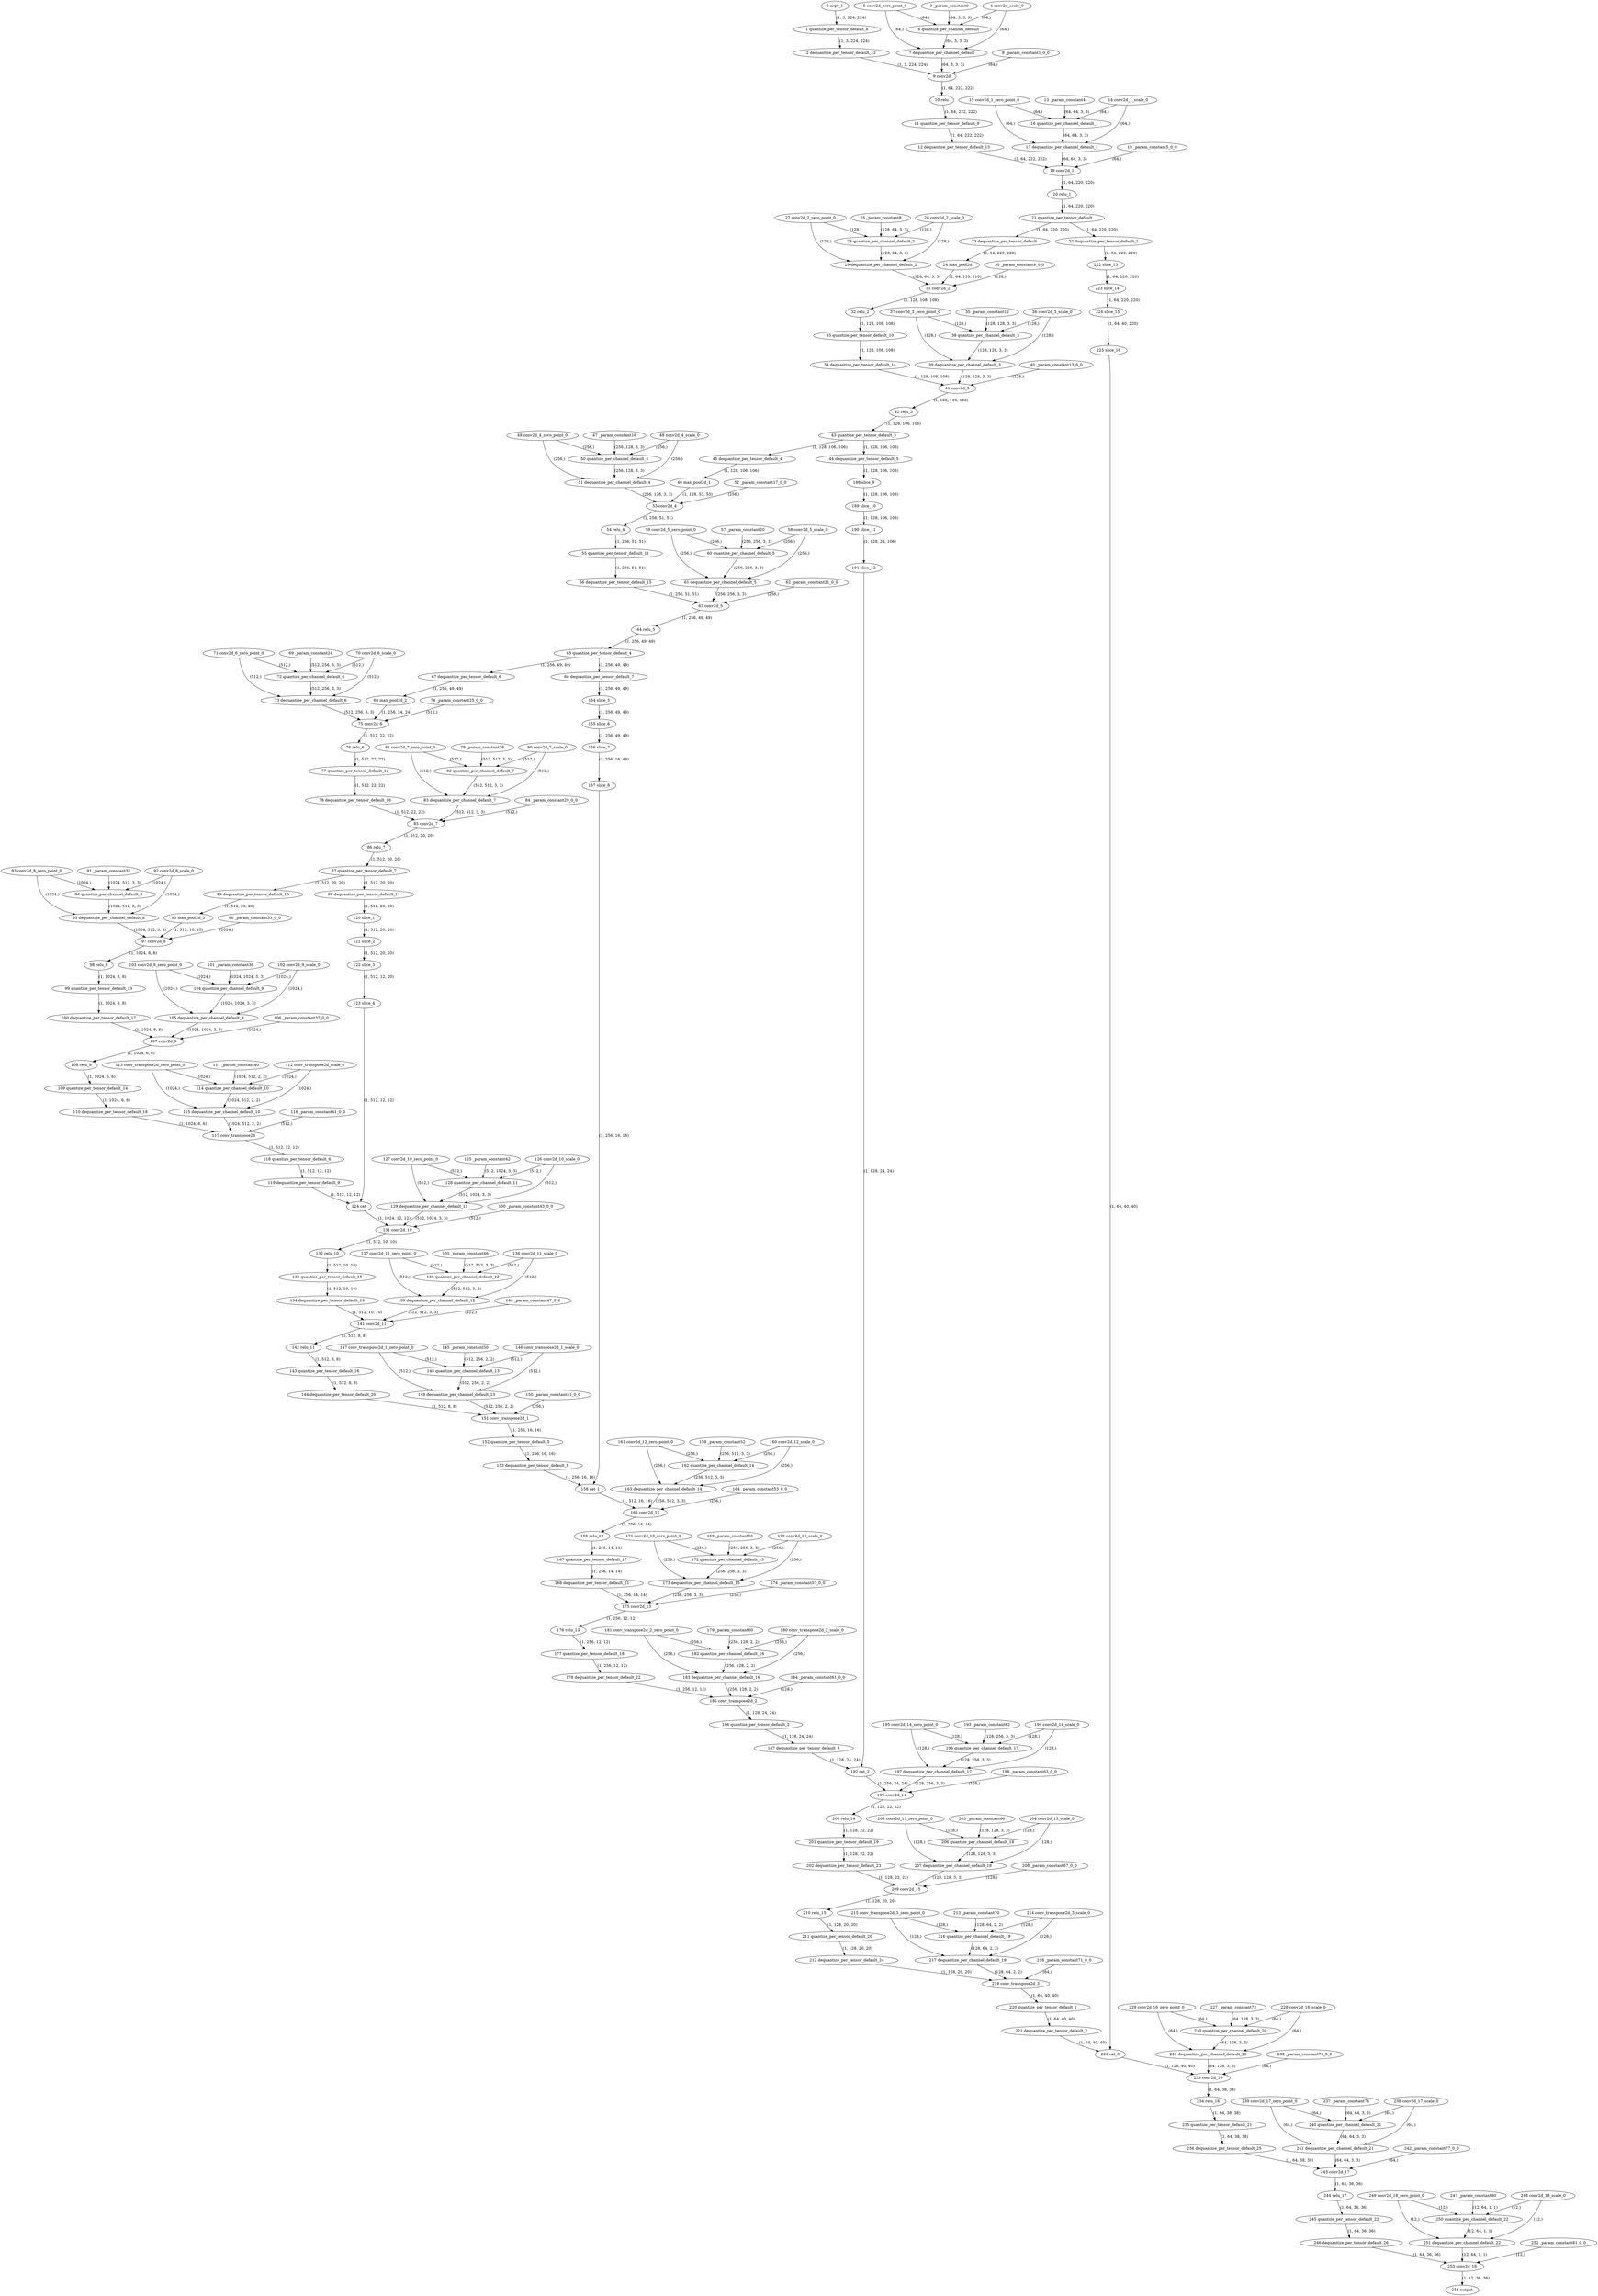 strict digraph  {
"0 arg0_1" [id=0, type=input];
"1 quantize_per_tensor_default_8" [id=1, type=quantize_per_tensor];
"2 dequantize_per_tensor_default_12" [id=2, type=dequantize_per_tensor];
"3 _param_constant0" [id=3, type=get_attr];
"4 conv2d_scale_0" [id=4, type=get_attr];
"5 conv2d_zero_point_0" [id=5, type=get_attr];
"6 quantize_per_channel_default" [id=6, type=quantize_per_channel];
"7 dequantize_per_channel_default" [id=7, type=dequantize_per_channel];
"8 _param_constant1_0_0" [id=8, type=get_attr];
"9 conv2d" [id=9, type=conv2d];
"10 relu" [id=10, type=relu];
"11 quantize_per_tensor_default_9" [id=11, type=quantize_per_tensor];
"12 dequantize_per_tensor_default_13" [id=12, type=dequantize_per_tensor];
"13 _param_constant4" [id=13, type=get_attr];
"14 conv2d_1_scale_0" [id=14, type=get_attr];
"15 conv2d_1_zero_point_0" [id=15, type=get_attr];
"16 quantize_per_channel_default_1" [id=16, type=quantize_per_channel];
"17 dequantize_per_channel_default_1" [id=17, type=dequantize_per_channel];
"18 _param_constant5_0_0" [id=18, type=get_attr];
"19 conv2d_1" [id=19, type=conv2d];
"20 relu_1" [id=20, type=relu];
"21 quantize_per_tensor_default" [id=21, type=quantize_per_tensor];
"22 dequantize_per_tensor_default_1" [id=22, type=dequantize_per_tensor];
"23 dequantize_per_tensor_default" [id=23, type=dequantize_per_tensor];
"24 max_pool2d" [id=24, type=max_pool2d];
"25 _param_constant8" [id=25, type=get_attr];
"26 conv2d_2_scale_0" [id=26, type=get_attr];
"27 conv2d_2_zero_point_0" [id=27, type=get_attr];
"28 quantize_per_channel_default_2" [id=28, type=quantize_per_channel];
"29 dequantize_per_channel_default_2" [id=29, type=dequantize_per_channel];
"30 _param_constant9_0_0" [id=30, type=get_attr];
"31 conv2d_2" [id=31, type=conv2d];
"32 relu_2" [id=32, type=relu];
"33 quantize_per_tensor_default_10" [id=33, type=quantize_per_tensor];
"34 dequantize_per_tensor_default_14" [id=34, type=dequantize_per_tensor];
"35 _param_constant12" [id=35, type=get_attr];
"36 conv2d_3_scale_0" [id=36, type=get_attr];
"37 conv2d_3_zero_point_0" [id=37, type=get_attr];
"38 quantize_per_channel_default_3" [id=38, type=quantize_per_channel];
"39 dequantize_per_channel_default_3" [id=39, type=dequantize_per_channel];
"40 _param_constant13_0_0" [id=40, type=get_attr];
"41 conv2d_3" [id=41, type=conv2d];
"42 relu_3" [id=42, type=relu];
"43 quantize_per_tensor_default_3" [id=43, type=quantize_per_tensor];
"44 dequantize_per_tensor_default_5" [id=44, type=dequantize_per_tensor];
"45 dequantize_per_tensor_default_4" [id=45, type=dequantize_per_tensor];
"46 max_pool2d_1" [id=46, type=max_pool2d];
"47 _param_constant16" [id=47, type=get_attr];
"48 conv2d_4_scale_0" [id=48, type=get_attr];
"49 conv2d_4_zero_point_0" [id=49, type=get_attr];
"50 quantize_per_channel_default_4" [id=50, type=quantize_per_channel];
"51 dequantize_per_channel_default_4" [id=51, type=dequantize_per_channel];
"52 _param_constant17_0_0" [id=52, type=get_attr];
"53 conv2d_4" [id=53, type=conv2d];
"54 relu_4" [id=54, type=relu];
"55 quantize_per_tensor_default_11" [id=55, type=quantize_per_tensor];
"56 dequantize_per_tensor_default_15" [id=56, type=dequantize_per_tensor];
"57 _param_constant20" [id=57, type=get_attr];
"58 conv2d_5_scale_0" [id=58, type=get_attr];
"59 conv2d_5_zero_point_0" [id=59, type=get_attr];
"60 quantize_per_channel_default_5" [id=60, type=quantize_per_channel];
"61 dequantize_per_channel_default_5" [id=61, type=dequantize_per_channel];
"62 _param_constant21_0_0" [id=62, type=get_attr];
"63 conv2d_5" [id=63, type=conv2d];
"64 relu_5" [id=64, type=relu];
"65 quantize_per_tensor_default_4" [id=65, type=quantize_per_tensor];
"66 dequantize_per_tensor_default_7" [id=66, type=dequantize_per_tensor];
"67 dequantize_per_tensor_default_6" [id=67, type=dequantize_per_tensor];
"68 max_pool2d_2" [id=68, type=max_pool2d];
"69 _param_constant24" [id=69, type=get_attr];
"70 conv2d_6_scale_0" [id=70, type=get_attr];
"71 conv2d_6_zero_point_0" [id=71, type=get_attr];
"72 quantize_per_channel_default_6" [id=72, type=quantize_per_channel];
"73 dequantize_per_channel_default_6" [id=73, type=dequantize_per_channel];
"74 _param_constant25_0_0" [id=74, type=get_attr];
"75 conv2d_6" [id=75, type=conv2d];
"76 relu_6" [id=76, type=relu];
"77 quantize_per_tensor_default_12" [id=77, type=quantize_per_tensor];
"78 dequantize_per_tensor_default_16" [id=78, type=dequantize_per_tensor];
"79 _param_constant28" [id=79, type=get_attr];
"80 conv2d_7_scale_0" [id=80, type=get_attr];
"81 conv2d_7_zero_point_0" [id=81, type=get_attr];
"82 quantize_per_channel_default_7" [id=82, type=quantize_per_channel];
"83 dequantize_per_channel_default_7" [id=83, type=dequantize_per_channel];
"84 _param_constant29_0_0" [id=84, type=get_attr];
"85 conv2d_7" [id=85, type=conv2d];
"86 relu_7" [id=86, type=relu];
"87 quantize_per_tensor_default_7" [id=87, type=quantize_per_tensor];
"88 dequantize_per_tensor_default_11" [id=88, type=dequantize_per_tensor];
"89 dequantize_per_tensor_default_10" [id=89, type=dequantize_per_tensor];
"90 max_pool2d_3" [id=90, type=max_pool2d];
"91 _param_constant32" [id=91, type=get_attr];
"92 conv2d_8_scale_0" [id=92, type=get_attr];
"93 conv2d_8_zero_point_0" [id=93, type=get_attr];
"94 quantize_per_channel_default_8" [id=94, type=quantize_per_channel];
"95 dequantize_per_channel_default_8" [id=95, type=dequantize_per_channel];
"96 _param_constant33_0_0" [id=96, type=get_attr];
"97 conv2d_8" [id=97, type=conv2d];
"98 relu_8" [id=98, type=relu];
"99 quantize_per_tensor_default_13" [id=99, type=quantize_per_tensor];
"100 dequantize_per_tensor_default_17" [id=100, type=dequantize_per_tensor];
"101 _param_constant36" [id=101, type=get_attr];
"102 conv2d_9_scale_0" [id=102, type=get_attr];
"103 conv2d_9_zero_point_0" [id=103, type=get_attr];
"104 quantize_per_channel_default_9" [id=104, type=quantize_per_channel];
"105 dequantize_per_channel_default_9" [id=105, type=dequantize_per_channel];
"106 _param_constant37_0_0" [id=106, type=get_attr];
"107 conv2d_9" [id=107, type=conv2d];
"108 relu_9" [id=108, type=relu];
"109 quantize_per_tensor_default_14" [id=109, type=quantize_per_tensor];
"110 dequantize_per_tensor_default_18" [id=110, type=dequantize_per_tensor];
"111 _param_constant40" [id=111, type=get_attr];
"112 conv_transpose2d_scale_0" [id=112, type=get_attr];
"113 conv_transpose2d_zero_point_0" [id=113, type=get_attr];
"114 quantize_per_channel_default_10" [id=114, type=quantize_per_channel];
"115 dequantize_per_channel_default_10" [id=115, type=dequantize_per_channel];
"116 _param_constant41_0_0" [id=116, type=get_attr];
"117 conv_transpose2d" [id=117, type=conv_transpose2d];
"118 quantize_per_tensor_default_6" [id=118, type=quantize_per_tensor];
"119 dequantize_per_tensor_default_9" [id=119, type=dequantize_per_tensor];
"120 slice_1" [id=120, type=slice];
"121 slice_2" [id=121, type=slice];
"122 slice_3" [id=122, type=slice];
"123 slice_4" [id=123, type=slice];
"124 cat" [id=124, type=cat];
"125 _param_constant42" [id=125, type=get_attr];
"126 conv2d_10_scale_0" [id=126, type=get_attr];
"127 conv2d_10_zero_point_0" [id=127, type=get_attr];
"128 quantize_per_channel_default_11" [id=128, type=quantize_per_channel];
"129 dequantize_per_channel_default_11" [id=129, type=dequantize_per_channel];
"130 _param_constant43_0_0" [id=130, type=get_attr];
"131 conv2d_10" [id=131, type=conv2d];
"132 relu_10" [id=132, type=relu];
"133 quantize_per_tensor_default_15" [id=133, type=quantize_per_tensor];
"134 dequantize_per_tensor_default_19" [id=134, type=dequantize_per_tensor];
"135 _param_constant46" [id=135, type=get_attr];
"136 conv2d_11_scale_0" [id=136, type=get_attr];
"137 conv2d_11_zero_point_0" [id=137, type=get_attr];
"138 quantize_per_channel_default_12" [id=138, type=quantize_per_channel];
"139 dequantize_per_channel_default_12" [id=139, type=dequantize_per_channel];
"140 _param_constant47_0_0" [id=140, type=get_attr];
"141 conv2d_11" [id=141, type=conv2d];
"142 relu_11" [id=142, type=relu];
"143 quantize_per_tensor_default_16" [id=143, type=quantize_per_tensor];
"144 dequantize_per_tensor_default_20" [id=144, type=dequantize_per_tensor];
"145 _param_constant50" [id=145, type=get_attr];
"146 conv_transpose2d_1_scale_0" [id=146, type=get_attr];
"147 conv_transpose2d_1_zero_point_0" [id=147, type=get_attr];
"148 quantize_per_channel_default_13" [id=148, type=quantize_per_channel];
"149 dequantize_per_channel_default_13" [id=149, type=dequantize_per_channel];
"150 _param_constant51_0_0" [id=150, type=get_attr];
"151 conv_transpose2d_1" [id=151, type=conv_transpose2d];
"152 quantize_per_tensor_default_5" [id=152, type=quantize_per_tensor];
"153 dequantize_per_tensor_default_8" [id=153, type=dequantize_per_tensor];
"154 slice_5" [id=154, type=slice];
"155 slice_6" [id=155, type=slice];
"156 slice_7" [id=156, type=slice];
"157 slice_8" [id=157, type=slice];
"158 cat_1" [id=158, type=cat];
"159 _param_constant52" [id=159, type=get_attr];
"160 conv2d_12_scale_0" [id=160, type=get_attr];
"161 conv2d_12_zero_point_0" [id=161, type=get_attr];
"162 quantize_per_channel_default_14" [id=162, type=quantize_per_channel];
"163 dequantize_per_channel_default_14" [id=163, type=dequantize_per_channel];
"164 _param_constant53_0_0" [id=164, type=get_attr];
"165 conv2d_12" [id=165, type=conv2d];
"166 relu_12" [id=166, type=relu];
"167 quantize_per_tensor_default_17" [id=167, type=quantize_per_tensor];
"168 dequantize_per_tensor_default_21" [id=168, type=dequantize_per_tensor];
"169 _param_constant56" [id=169, type=get_attr];
"170 conv2d_13_scale_0" [id=170, type=get_attr];
"171 conv2d_13_zero_point_0" [id=171, type=get_attr];
"172 quantize_per_channel_default_15" [id=172, type=quantize_per_channel];
"173 dequantize_per_channel_default_15" [id=173, type=dequantize_per_channel];
"174 _param_constant57_0_0" [id=174, type=get_attr];
"175 conv2d_13" [id=175, type=conv2d];
"176 relu_13" [id=176, type=relu];
"177 quantize_per_tensor_default_18" [id=177, type=quantize_per_tensor];
"178 dequantize_per_tensor_default_22" [id=178, type=dequantize_per_tensor];
"179 _param_constant60" [id=179, type=get_attr];
"180 conv_transpose2d_2_scale_0" [id=180, type=get_attr];
"181 conv_transpose2d_2_zero_point_0" [id=181, type=get_attr];
"182 quantize_per_channel_default_16" [id=182, type=quantize_per_channel];
"183 dequantize_per_channel_default_16" [id=183, type=dequantize_per_channel];
"184 _param_constant61_0_0" [id=184, type=get_attr];
"185 conv_transpose2d_2" [id=185, type=conv_transpose2d];
"186 quantize_per_tensor_default_2" [id=186, type=quantize_per_tensor];
"187 dequantize_per_tensor_default_3" [id=187, type=dequantize_per_tensor];
"188 slice_9" [id=188, type=slice];
"189 slice_10" [id=189, type=slice];
"190 slice_11" [id=190, type=slice];
"191 slice_12" [id=191, type=slice];
"192 cat_2" [id=192, type=cat];
"193 _param_constant62" [id=193, type=get_attr];
"194 conv2d_14_scale_0" [id=194, type=get_attr];
"195 conv2d_14_zero_point_0" [id=195, type=get_attr];
"196 quantize_per_channel_default_17" [id=196, type=quantize_per_channel];
"197 dequantize_per_channel_default_17" [id=197, type=dequantize_per_channel];
"198 _param_constant63_0_0" [id=198, type=get_attr];
"199 conv2d_14" [id=199, type=conv2d];
"200 relu_14" [id=200, type=relu];
"201 quantize_per_tensor_default_19" [id=201, type=quantize_per_tensor];
"202 dequantize_per_tensor_default_23" [id=202, type=dequantize_per_tensor];
"203 _param_constant66" [id=203, type=get_attr];
"204 conv2d_15_scale_0" [id=204, type=get_attr];
"205 conv2d_15_zero_point_0" [id=205, type=get_attr];
"206 quantize_per_channel_default_18" [id=206, type=quantize_per_channel];
"207 dequantize_per_channel_default_18" [id=207, type=dequantize_per_channel];
"208 _param_constant67_0_0" [id=208, type=get_attr];
"209 conv2d_15" [id=209, type=conv2d];
"210 relu_15" [id=210, type=relu];
"211 quantize_per_tensor_default_20" [id=211, type=quantize_per_tensor];
"212 dequantize_per_tensor_default_24" [id=212, type=dequantize_per_tensor];
"213 _param_constant70" [id=213, type=get_attr];
"214 conv_transpose2d_3_scale_0" [id=214, type=get_attr];
"215 conv_transpose2d_3_zero_point_0" [id=215, type=get_attr];
"216 quantize_per_channel_default_19" [id=216, type=quantize_per_channel];
"217 dequantize_per_channel_default_19" [id=217, type=dequantize_per_channel];
"218 _param_constant71_0_0" [id=218, type=get_attr];
"219 conv_transpose2d_3" [id=219, type=conv_transpose2d];
"220 quantize_per_tensor_default_1" [id=220, type=quantize_per_tensor];
"221 dequantize_per_tensor_default_2" [id=221, type=dequantize_per_tensor];
"222 slice_13" [id=222, type=slice];
"223 slice_14" [id=223, type=slice];
"224 slice_15" [id=224, type=slice];
"225 slice_16" [id=225, type=slice];
"226 cat_3" [id=226, type=cat];
"227 _param_constant72" [id=227, type=get_attr];
"228 conv2d_16_scale_0" [id=228, type=get_attr];
"229 conv2d_16_zero_point_0" [id=229, type=get_attr];
"230 quantize_per_channel_default_20" [id=230, type=quantize_per_channel];
"231 dequantize_per_channel_default_20" [id=231, type=dequantize_per_channel];
"232 _param_constant73_0_0" [id=232, type=get_attr];
"233 conv2d_16" [id=233, type=conv2d];
"234 relu_16" [id=234, type=relu];
"235 quantize_per_tensor_default_21" [id=235, type=quantize_per_tensor];
"236 dequantize_per_tensor_default_25" [id=236, type=dequantize_per_tensor];
"237 _param_constant76" [id=237, type=get_attr];
"238 conv2d_17_scale_0" [id=238, type=get_attr];
"239 conv2d_17_zero_point_0" [id=239, type=get_attr];
"240 quantize_per_channel_default_21" [id=240, type=quantize_per_channel];
"241 dequantize_per_channel_default_21" [id=241, type=dequantize_per_channel];
"242 _param_constant77_0_0" [id=242, type=get_attr];
"243 conv2d_17" [id=243, type=conv2d];
"244 relu_17" [id=244, type=relu];
"245 quantize_per_tensor_default_22" [id=245, type=quantize_per_tensor];
"246 dequantize_per_tensor_default_26" [id=246, type=dequantize_per_tensor];
"247 _param_constant80" [id=247, type=get_attr];
"248 conv2d_18_scale_0" [id=248, type=get_attr];
"249 conv2d_18_zero_point_0" [id=249, type=get_attr];
"250 quantize_per_channel_default_22" [id=250, type=quantize_per_channel];
"251 dequantize_per_channel_default_22" [id=251, type=dequantize_per_channel];
"252 _param_constant81_0_0" [id=252, type=get_attr];
"253 conv2d_18" [id=253, type=conv2d];
"254 output" [id=254, type=output];
"0 arg0_1" -> "1 quantize_per_tensor_default_8"  [label="(1, 3, 224, 224)", style=solid];
"1 quantize_per_tensor_default_8" -> "2 dequantize_per_tensor_default_12"  [label="(1, 3, 224, 224)", style=solid];
"2 dequantize_per_tensor_default_12" -> "9 conv2d"  [label="(1, 3, 224, 224)", style=solid];
"3 _param_constant0" -> "6 quantize_per_channel_default"  [label="(64, 3, 3, 3)", style=solid];
"4 conv2d_scale_0" -> "6 quantize_per_channel_default"  [label="(64,)", style=solid];
"4 conv2d_scale_0" -> "7 dequantize_per_channel_default"  [label="(64,)", style=solid];
"5 conv2d_zero_point_0" -> "6 quantize_per_channel_default"  [label="(64,)", style=solid];
"5 conv2d_zero_point_0" -> "7 dequantize_per_channel_default"  [label="(64,)", style=solid];
"6 quantize_per_channel_default" -> "7 dequantize_per_channel_default"  [label="(64, 3, 3, 3)", style=solid];
"7 dequantize_per_channel_default" -> "9 conv2d"  [label="(64, 3, 3, 3)", style=solid];
"8 _param_constant1_0_0" -> "9 conv2d"  [label="(64,)", style=solid];
"9 conv2d" -> "10 relu"  [label="(1, 64, 222, 222)", style=solid];
"10 relu" -> "11 quantize_per_tensor_default_9"  [label="(1, 64, 222, 222)", style=solid];
"11 quantize_per_tensor_default_9" -> "12 dequantize_per_tensor_default_13"  [label="(1, 64, 222, 222)", style=solid];
"12 dequantize_per_tensor_default_13" -> "19 conv2d_1"  [label="(1, 64, 222, 222)", style=solid];
"13 _param_constant4" -> "16 quantize_per_channel_default_1"  [label="(64, 64, 3, 3)", style=solid];
"14 conv2d_1_scale_0" -> "16 quantize_per_channel_default_1"  [label="(64,)", style=solid];
"14 conv2d_1_scale_0" -> "17 dequantize_per_channel_default_1"  [label="(64,)", style=solid];
"15 conv2d_1_zero_point_0" -> "16 quantize_per_channel_default_1"  [label="(64,)", style=solid];
"15 conv2d_1_zero_point_0" -> "17 dequantize_per_channel_default_1"  [label="(64,)", style=solid];
"16 quantize_per_channel_default_1" -> "17 dequantize_per_channel_default_1"  [label="(64, 64, 3, 3)", style=solid];
"17 dequantize_per_channel_default_1" -> "19 conv2d_1"  [label="(64, 64, 3, 3)", style=solid];
"18 _param_constant5_0_0" -> "19 conv2d_1"  [label="(64,)", style=solid];
"19 conv2d_1" -> "20 relu_1"  [label="(1, 64, 220, 220)", style=solid];
"20 relu_1" -> "21 quantize_per_tensor_default"  [label="(1, 64, 220, 220)", style=solid];
"21 quantize_per_tensor_default" -> "23 dequantize_per_tensor_default"  [label="(1, 64, 220, 220)", style=solid];
"21 quantize_per_tensor_default" -> "22 dequantize_per_tensor_default_1"  [label="(1, 64, 220, 220)", style=solid];
"22 dequantize_per_tensor_default_1" -> "222 slice_13"  [label="(1, 64, 220, 220)", style=solid];
"23 dequantize_per_tensor_default" -> "24 max_pool2d"  [label="(1, 64, 220, 220)", style=solid];
"24 max_pool2d" -> "31 conv2d_2"  [label="(1, 64, 110, 110)", style=solid];
"25 _param_constant8" -> "28 quantize_per_channel_default_2"  [label="(128, 64, 3, 3)", style=solid];
"26 conv2d_2_scale_0" -> "28 quantize_per_channel_default_2"  [label="(128,)", style=solid];
"26 conv2d_2_scale_0" -> "29 dequantize_per_channel_default_2"  [label="(128,)", style=solid];
"27 conv2d_2_zero_point_0" -> "28 quantize_per_channel_default_2"  [label="(128,)", style=solid];
"27 conv2d_2_zero_point_0" -> "29 dequantize_per_channel_default_2"  [label="(128,)", style=solid];
"28 quantize_per_channel_default_2" -> "29 dequantize_per_channel_default_2"  [label="(128, 64, 3, 3)", style=solid];
"29 dequantize_per_channel_default_2" -> "31 conv2d_2"  [label="(128, 64, 3, 3)", style=solid];
"30 _param_constant9_0_0" -> "31 conv2d_2"  [label="(128,)", style=solid];
"31 conv2d_2" -> "32 relu_2"  [label="(1, 128, 108, 108)", style=solid];
"32 relu_2" -> "33 quantize_per_tensor_default_10"  [label="(1, 128, 108, 108)", style=solid];
"33 quantize_per_tensor_default_10" -> "34 dequantize_per_tensor_default_14"  [label="(1, 128, 108, 108)", style=solid];
"34 dequantize_per_tensor_default_14" -> "41 conv2d_3"  [label="(1, 128, 108, 108)", style=solid];
"35 _param_constant12" -> "38 quantize_per_channel_default_3"  [label="(128, 128, 3, 3)", style=solid];
"36 conv2d_3_scale_0" -> "38 quantize_per_channel_default_3"  [label="(128,)", style=solid];
"36 conv2d_3_scale_0" -> "39 dequantize_per_channel_default_3"  [label="(128,)", style=solid];
"37 conv2d_3_zero_point_0" -> "38 quantize_per_channel_default_3"  [label="(128,)", style=solid];
"37 conv2d_3_zero_point_0" -> "39 dequantize_per_channel_default_3"  [label="(128,)", style=solid];
"38 quantize_per_channel_default_3" -> "39 dequantize_per_channel_default_3"  [label="(128, 128, 3, 3)", style=solid];
"39 dequantize_per_channel_default_3" -> "41 conv2d_3"  [label="(128, 128, 3, 3)", style=solid];
"40 _param_constant13_0_0" -> "41 conv2d_3"  [label="(128,)", style=solid];
"41 conv2d_3" -> "42 relu_3"  [label="(1, 128, 106, 106)", style=solid];
"42 relu_3" -> "43 quantize_per_tensor_default_3"  [label="(1, 128, 106, 106)", style=solid];
"43 quantize_per_tensor_default_3" -> "45 dequantize_per_tensor_default_4"  [label="(1, 128, 106, 106)", style=solid];
"43 quantize_per_tensor_default_3" -> "44 dequantize_per_tensor_default_5"  [label="(1, 128, 106, 106)", style=solid];
"44 dequantize_per_tensor_default_5" -> "188 slice_9"  [label="(1, 128, 106, 106)", style=solid];
"45 dequantize_per_tensor_default_4" -> "46 max_pool2d_1"  [label="(1, 128, 106, 106)", style=solid];
"46 max_pool2d_1" -> "53 conv2d_4"  [label="(1, 128, 53, 53)", style=solid];
"47 _param_constant16" -> "50 quantize_per_channel_default_4"  [label="(256, 128, 3, 3)", style=solid];
"48 conv2d_4_scale_0" -> "50 quantize_per_channel_default_4"  [label="(256,)", style=solid];
"48 conv2d_4_scale_0" -> "51 dequantize_per_channel_default_4"  [label="(256,)", style=solid];
"49 conv2d_4_zero_point_0" -> "50 quantize_per_channel_default_4"  [label="(256,)", style=solid];
"49 conv2d_4_zero_point_0" -> "51 dequantize_per_channel_default_4"  [label="(256,)", style=solid];
"50 quantize_per_channel_default_4" -> "51 dequantize_per_channel_default_4"  [label="(256, 128, 3, 3)", style=solid];
"51 dequantize_per_channel_default_4" -> "53 conv2d_4"  [label="(256, 128, 3, 3)", style=solid];
"52 _param_constant17_0_0" -> "53 conv2d_4"  [label="(256,)", style=solid];
"53 conv2d_4" -> "54 relu_4"  [label="(1, 256, 51, 51)", style=solid];
"54 relu_4" -> "55 quantize_per_tensor_default_11"  [label="(1, 256, 51, 51)", style=solid];
"55 quantize_per_tensor_default_11" -> "56 dequantize_per_tensor_default_15"  [label="(1, 256, 51, 51)", style=solid];
"56 dequantize_per_tensor_default_15" -> "63 conv2d_5"  [label="(1, 256, 51, 51)", style=solid];
"57 _param_constant20" -> "60 quantize_per_channel_default_5"  [label="(256, 256, 3, 3)", style=solid];
"58 conv2d_5_scale_0" -> "60 quantize_per_channel_default_5"  [label="(256,)", style=solid];
"58 conv2d_5_scale_0" -> "61 dequantize_per_channel_default_5"  [label="(256,)", style=solid];
"59 conv2d_5_zero_point_0" -> "60 quantize_per_channel_default_5"  [label="(256,)", style=solid];
"59 conv2d_5_zero_point_0" -> "61 dequantize_per_channel_default_5"  [label="(256,)", style=solid];
"60 quantize_per_channel_default_5" -> "61 dequantize_per_channel_default_5"  [label="(256, 256, 3, 3)", style=solid];
"61 dequantize_per_channel_default_5" -> "63 conv2d_5"  [label="(256, 256, 3, 3)", style=solid];
"62 _param_constant21_0_0" -> "63 conv2d_5"  [label="(256,)", style=solid];
"63 conv2d_5" -> "64 relu_5"  [label="(1, 256, 49, 49)", style=solid];
"64 relu_5" -> "65 quantize_per_tensor_default_4"  [label="(1, 256, 49, 49)", style=solid];
"65 quantize_per_tensor_default_4" -> "67 dequantize_per_tensor_default_6"  [label="(1, 256, 49, 49)", style=solid];
"65 quantize_per_tensor_default_4" -> "66 dequantize_per_tensor_default_7"  [label="(1, 256, 49, 49)", style=solid];
"66 dequantize_per_tensor_default_7" -> "154 slice_5"  [label="(1, 256, 49, 49)", style=solid];
"67 dequantize_per_tensor_default_6" -> "68 max_pool2d_2"  [label="(1, 256, 49, 49)", style=solid];
"68 max_pool2d_2" -> "75 conv2d_6"  [label="(1, 256, 24, 24)", style=solid];
"69 _param_constant24" -> "72 quantize_per_channel_default_6"  [label="(512, 256, 3, 3)", style=solid];
"70 conv2d_6_scale_0" -> "72 quantize_per_channel_default_6"  [label="(512,)", style=solid];
"70 conv2d_6_scale_0" -> "73 dequantize_per_channel_default_6"  [label="(512,)", style=solid];
"71 conv2d_6_zero_point_0" -> "72 quantize_per_channel_default_6"  [label="(512,)", style=solid];
"71 conv2d_6_zero_point_0" -> "73 dequantize_per_channel_default_6"  [label="(512,)", style=solid];
"72 quantize_per_channel_default_6" -> "73 dequantize_per_channel_default_6"  [label="(512, 256, 3, 3)", style=solid];
"73 dequantize_per_channel_default_6" -> "75 conv2d_6"  [label="(512, 256, 3, 3)", style=solid];
"74 _param_constant25_0_0" -> "75 conv2d_6"  [label="(512,)", style=solid];
"75 conv2d_6" -> "76 relu_6"  [label="(1, 512, 22, 22)", style=solid];
"76 relu_6" -> "77 quantize_per_tensor_default_12"  [label="(1, 512, 22, 22)", style=solid];
"77 quantize_per_tensor_default_12" -> "78 dequantize_per_tensor_default_16"  [label="(1, 512, 22, 22)", style=solid];
"78 dequantize_per_tensor_default_16" -> "85 conv2d_7"  [label="(1, 512, 22, 22)", style=solid];
"79 _param_constant28" -> "82 quantize_per_channel_default_7"  [label="(512, 512, 3, 3)", style=solid];
"80 conv2d_7_scale_0" -> "82 quantize_per_channel_default_7"  [label="(512,)", style=solid];
"80 conv2d_7_scale_0" -> "83 dequantize_per_channel_default_7"  [label="(512,)", style=solid];
"81 conv2d_7_zero_point_0" -> "82 quantize_per_channel_default_7"  [label="(512,)", style=solid];
"81 conv2d_7_zero_point_0" -> "83 dequantize_per_channel_default_7"  [label="(512,)", style=solid];
"82 quantize_per_channel_default_7" -> "83 dequantize_per_channel_default_7"  [label="(512, 512, 3, 3)", style=solid];
"83 dequantize_per_channel_default_7" -> "85 conv2d_7"  [label="(512, 512, 3, 3)", style=solid];
"84 _param_constant29_0_0" -> "85 conv2d_7"  [label="(512,)", style=solid];
"85 conv2d_7" -> "86 relu_7"  [label="(1, 512, 20, 20)", style=solid];
"86 relu_7" -> "87 quantize_per_tensor_default_7"  [label="(1, 512, 20, 20)", style=solid];
"87 quantize_per_tensor_default_7" -> "89 dequantize_per_tensor_default_10"  [label="(1, 512, 20, 20)", style=solid];
"87 quantize_per_tensor_default_7" -> "88 dequantize_per_tensor_default_11"  [label="(1, 512, 20, 20)", style=solid];
"88 dequantize_per_tensor_default_11" -> "120 slice_1"  [label="(1, 512, 20, 20)", style=solid];
"89 dequantize_per_tensor_default_10" -> "90 max_pool2d_3"  [label="(1, 512, 20, 20)", style=solid];
"90 max_pool2d_3" -> "97 conv2d_8"  [label="(1, 512, 10, 10)", style=solid];
"91 _param_constant32" -> "94 quantize_per_channel_default_8"  [label="(1024, 512, 3, 3)", style=solid];
"92 conv2d_8_scale_0" -> "94 quantize_per_channel_default_8"  [label="(1024,)", style=solid];
"92 conv2d_8_scale_0" -> "95 dequantize_per_channel_default_8"  [label="(1024,)", style=solid];
"93 conv2d_8_zero_point_0" -> "94 quantize_per_channel_default_8"  [label="(1024,)", style=solid];
"93 conv2d_8_zero_point_0" -> "95 dequantize_per_channel_default_8"  [label="(1024,)", style=solid];
"94 quantize_per_channel_default_8" -> "95 dequantize_per_channel_default_8"  [label="(1024, 512, 3, 3)", style=solid];
"95 dequantize_per_channel_default_8" -> "97 conv2d_8"  [label="(1024, 512, 3, 3)", style=solid];
"96 _param_constant33_0_0" -> "97 conv2d_8"  [label="(1024,)", style=solid];
"97 conv2d_8" -> "98 relu_8"  [label="(1, 1024, 8, 8)", style=solid];
"98 relu_8" -> "99 quantize_per_tensor_default_13"  [label="(1, 1024, 8, 8)", style=solid];
"99 quantize_per_tensor_default_13" -> "100 dequantize_per_tensor_default_17"  [label="(1, 1024, 8, 8)", style=solid];
"100 dequantize_per_tensor_default_17" -> "107 conv2d_9"  [label="(1, 1024, 8, 8)", style=solid];
"101 _param_constant36" -> "104 quantize_per_channel_default_9"  [label="(1024, 1024, 3, 3)", style=solid];
"102 conv2d_9_scale_0" -> "104 quantize_per_channel_default_9"  [label="(1024,)", style=solid];
"102 conv2d_9_scale_0" -> "105 dequantize_per_channel_default_9"  [label="(1024,)", style=solid];
"103 conv2d_9_zero_point_0" -> "104 quantize_per_channel_default_9"  [label="(1024,)", style=solid];
"103 conv2d_9_zero_point_0" -> "105 dequantize_per_channel_default_9"  [label="(1024,)", style=solid];
"104 quantize_per_channel_default_9" -> "105 dequantize_per_channel_default_9"  [label="(1024, 1024, 3, 3)", style=solid];
"105 dequantize_per_channel_default_9" -> "107 conv2d_9"  [label="(1024, 1024, 3, 3)", style=solid];
"106 _param_constant37_0_0" -> "107 conv2d_9"  [label="(1024,)", style=solid];
"107 conv2d_9" -> "108 relu_9"  [label="(1, 1024, 6, 6)", style=solid];
"108 relu_9" -> "109 quantize_per_tensor_default_14"  [label="(1, 1024, 6, 6)", style=solid];
"109 quantize_per_tensor_default_14" -> "110 dequantize_per_tensor_default_18"  [label="(1, 1024, 6, 6)", style=solid];
"110 dequantize_per_tensor_default_18" -> "117 conv_transpose2d"  [label="(1, 1024, 6, 6)", style=solid];
"111 _param_constant40" -> "114 quantize_per_channel_default_10"  [label="(1024, 512, 2, 2)", style=solid];
"112 conv_transpose2d_scale_0" -> "114 quantize_per_channel_default_10"  [label="(1024,)", style=solid];
"112 conv_transpose2d_scale_0" -> "115 dequantize_per_channel_default_10"  [label="(1024,)", style=solid];
"113 conv_transpose2d_zero_point_0" -> "114 quantize_per_channel_default_10"  [label="(1024,)", style=solid];
"113 conv_transpose2d_zero_point_0" -> "115 dequantize_per_channel_default_10"  [label="(1024,)", style=solid];
"114 quantize_per_channel_default_10" -> "115 dequantize_per_channel_default_10"  [label="(1024, 512, 2, 2)", style=solid];
"115 dequantize_per_channel_default_10" -> "117 conv_transpose2d"  [label="(1024, 512, 2, 2)", style=solid];
"116 _param_constant41_0_0" -> "117 conv_transpose2d"  [label="(512,)", style=solid];
"117 conv_transpose2d" -> "118 quantize_per_tensor_default_6"  [label="(1, 512, 12, 12)", style=solid];
"118 quantize_per_tensor_default_6" -> "119 dequantize_per_tensor_default_9"  [label="(1, 512, 12, 12)", style=solid];
"119 dequantize_per_tensor_default_9" -> "124 cat"  [label="(1, 512, 12, 12)", style=solid];
"120 slice_1" -> "121 slice_2"  [label="(1, 512, 20, 20)", style=solid];
"121 slice_2" -> "122 slice_3"  [label="(1, 512, 20, 20)", style=solid];
"122 slice_3" -> "123 slice_4"  [label="(1, 512, 12, 20)", style=solid];
"123 slice_4" -> "124 cat"  [label="(1, 512, 12, 12)", style=solid];
"124 cat" -> "131 conv2d_10"  [label="(1, 1024, 12, 12)", style=solid];
"125 _param_constant42" -> "128 quantize_per_channel_default_11"  [label="(512, 1024, 3, 3)", style=solid];
"126 conv2d_10_scale_0" -> "128 quantize_per_channel_default_11"  [label="(512,)", style=solid];
"126 conv2d_10_scale_0" -> "129 dequantize_per_channel_default_11"  [label="(512,)", style=solid];
"127 conv2d_10_zero_point_0" -> "128 quantize_per_channel_default_11"  [label="(512,)", style=solid];
"127 conv2d_10_zero_point_0" -> "129 dequantize_per_channel_default_11"  [label="(512,)", style=solid];
"128 quantize_per_channel_default_11" -> "129 dequantize_per_channel_default_11"  [label="(512, 1024, 3, 3)", style=solid];
"129 dequantize_per_channel_default_11" -> "131 conv2d_10"  [label="(512, 1024, 3, 3)", style=solid];
"130 _param_constant43_0_0" -> "131 conv2d_10"  [label="(512,)", style=solid];
"131 conv2d_10" -> "132 relu_10"  [label="(1, 512, 10, 10)", style=solid];
"132 relu_10" -> "133 quantize_per_tensor_default_15"  [label="(1, 512, 10, 10)", style=solid];
"133 quantize_per_tensor_default_15" -> "134 dequantize_per_tensor_default_19"  [label="(1, 512, 10, 10)", style=solid];
"134 dequantize_per_tensor_default_19" -> "141 conv2d_11"  [label="(1, 512, 10, 10)", style=solid];
"135 _param_constant46" -> "138 quantize_per_channel_default_12"  [label="(512, 512, 3, 3)", style=solid];
"136 conv2d_11_scale_0" -> "138 quantize_per_channel_default_12"  [label="(512,)", style=solid];
"136 conv2d_11_scale_0" -> "139 dequantize_per_channel_default_12"  [label="(512,)", style=solid];
"137 conv2d_11_zero_point_0" -> "138 quantize_per_channel_default_12"  [label="(512,)", style=solid];
"137 conv2d_11_zero_point_0" -> "139 dequantize_per_channel_default_12"  [label="(512,)", style=solid];
"138 quantize_per_channel_default_12" -> "139 dequantize_per_channel_default_12"  [label="(512, 512, 3, 3)", style=solid];
"139 dequantize_per_channel_default_12" -> "141 conv2d_11"  [label="(512, 512, 3, 3)", style=solid];
"140 _param_constant47_0_0" -> "141 conv2d_11"  [label="(512,)", style=solid];
"141 conv2d_11" -> "142 relu_11"  [label="(1, 512, 8, 8)", style=solid];
"142 relu_11" -> "143 quantize_per_tensor_default_16"  [label="(1, 512, 8, 8)", style=solid];
"143 quantize_per_tensor_default_16" -> "144 dequantize_per_tensor_default_20"  [label="(1, 512, 8, 8)", style=solid];
"144 dequantize_per_tensor_default_20" -> "151 conv_transpose2d_1"  [label="(1, 512, 8, 8)", style=solid];
"145 _param_constant50" -> "148 quantize_per_channel_default_13"  [label="(512, 256, 2, 2)", style=solid];
"146 conv_transpose2d_1_scale_0" -> "148 quantize_per_channel_default_13"  [label="(512,)", style=solid];
"146 conv_transpose2d_1_scale_0" -> "149 dequantize_per_channel_default_13"  [label="(512,)", style=solid];
"147 conv_transpose2d_1_zero_point_0" -> "148 quantize_per_channel_default_13"  [label="(512,)", style=solid];
"147 conv_transpose2d_1_zero_point_0" -> "149 dequantize_per_channel_default_13"  [label="(512,)", style=solid];
"148 quantize_per_channel_default_13" -> "149 dequantize_per_channel_default_13"  [label="(512, 256, 2, 2)", style=solid];
"149 dequantize_per_channel_default_13" -> "151 conv_transpose2d_1"  [label="(512, 256, 2, 2)", style=solid];
"150 _param_constant51_0_0" -> "151 conv_transpose2d_1"  [label="(256,)", style=solid];
"151 conv_transpose2d_1" -> "152 quantize_per_tensor_default_5"  [label="(1, 256, 16, 16)", style=solid];
"152 quantize_per_tensor_default_5" -> "153 dequantize_per_tensor_default_8"  [label="(1, 256, 16, 16)", style=solid];
"153 dequantize_per_tensor_default_8" -> "158 cat_1"  [label="(1, 256, 16, 16)", style=solid];
"154 slice_5" -> "155 slice_6"  [label="(1, 256, 49, 49)", style=solid];
"155 slice_6" -> "156 slice_7"  [label="(1, 256, 49, 49)", style=solid];
"156 slice_7" -> "157 slice_8"  [label="(1, 256, 16, 49)", style=solid];
"157 slice_8" -> "158 cat_1"  [label="(1, 256, 16, 16)", style=solid];
"158 cat_1" -> "165 conv2d_12"  [label="(1, 512, 16, 16)", style=solid];
"159 _param_constant52" -> "162 quantize_per_channel_default_14"  [label="(256, 512, 3, 3)", style=solid];
"160 conv2d_12_scale_0" -> "162 quantize_per_channel_default_14"  [label="(256,)", style=solid];
"160 conv2d_12_scale_0" -> "163 dequantize_per_channel_default_14"  [label="(256,)", style=solid];
"161 conv2d_12_zero_point_0" -> "162 quantize_per_channel_default_14"  [label="(256,)", style=solid];
"161 conv2d_12_zero_point_0" -> "163 dequantize_per_channel_default_14"  [label="(256,)", style=solid];
"162 quantize_per_channel_default_14" -> "163 dequantize_per_channel_default_14"  [label="(256, 512, 3, 3)", style=solid];
"163 dequantize_per_channel_default_14" -> "165 conv2d_12"  [label="(256, 512, 3, 3)", style=solid];
"164 _param_constant53_0_0" -> "165 conv2d_12"  [label="(256,)", style=solid];
"165 conv2d_12" -> "166 relu_12"  [label="(1, 256, 14, 14)", style=solid];
"166 relu_12" -> "167 quantize_per_tensor_default_17"  [label="(1, 256, 14, 14)", style=solid];
"167 quantize_per_tensor_default_17" -> "168 dequantize_per_tensor_default_21"  [label="(1, 256, 14, 14)", style=solid];
"168 dequantize_per_tensor_default_21" -> "175 conv2d_13"  [label="(1, 256, 14, 14)", style=solid];
"169 _param_constant56" -> "172 quantize_per_channel_default_15"  [label="(256, 256, 3, 3)", style=solid];
"170 conv2d_13_scale_0" -> "172 quantize_per_channel_default_15"  [label="(256,)", style=solid];
"170 conv2d_13_scale_0" -> "173 dequantize_per_channel_default_15"  [label="(256,)", style=solid];
"171 conv2d_13_zero_point_0" -> "172 quantize_per_channel_default_15"  [label="(256,)", style=solid];
"171 conv2d_13_zero_point_0" -> "173 dequantize_per_channel_default_15"  [label="(256,)", style=solid];
"172 quantize_per_channel_default_15" -> "173 dequantize_per_channel_default_15"  [label="(256, 256, 3, 3)", style=solid];
"173 dequantize_per_channel_default_15" -> "175 conv2d_13"  [label="(256, 256, 3, 3)", style=solid];
"174 _param_constant57_0_0" -> "175 conv2d_13"  [label="(256,)", style=solid];
"175 conv2d_13" -> "176 relu_13"  [label="(1, 256, 12, 12)", style=solid];
"176 relu_13" -> "177 quantize_per_tensor_default_18"  [label="(1, 256, 12, 12)", style=solid];
"177 quantize_per_tensor_default_18" -> "178 dequantize_per_tensor_default_22"  [label="(1, 256, 12, 12)", style=solid];
"178 dequantize_per_tensor_default_22" -> "185 conv_transpose2d_2"  [label="(1, 256, 12, 12)", style=solid];
"179 _param_constant60" -> "182 quantize_per_channel_default_16"  [label="(256, 128, 2, 2)", style=solid];
"180 conv_transpose2d_2_scale_0" -> "182 quantize_per_channel_default_16"  [label="(256,)", style=solid];
"180 conv_transpose2d_2_scale_0" -> "183 dequantize_per_channel_default_16"  [label="(256,)", style=solid];
"181 conv_transpose2d_2_zero_point_0" -> "182 quantize_per_channel_default_16"  [label="(256,)", style=solid];
"181 conv_transpose2d_2_zero_point_0" -> "183 dequantize_per_channel_default_16"  [label="(256,)", style=solid];
"182 quantize_per_channel_default_16" -> "183 dequantize_per_channel_default_16"  [label="(256, 128, 2, 2)", style=solid];
"183 dequantize_per_channel_default_16" -> "185 conv_transpose2d_2"  [label="(256, 128, 2, 2)", style=solid];
"184 _param_constant61_0_0" -> "185 conv_transpose2d_2"  [label="(128,)", style=solid];
"185 conv_transpose2d_2" -> "186 quantize_per_tensor_default_2"  [label="(1, 128, 24, 24)", style=solid];
"186 quantize_per_tensor_default_2" -> "187 dequantize_per_tensor_default_3"  [label="(1, 128, 24, 24)", style=solid];
"187 dequantize_per_tensor_default_3" -> "192 cat_2"  [label="(1, 128, 24, 24)", style=solid];
"188 slice_9" -> "189 slice_10"  [label="(1, 128, 106, 106)", style=solid];
"189 slice_10" -> "190 slice_11"  [label="(1, 128, 106, 106)", style=solid];
"190 slice_11" -> "191 slice_12"  [label="(1, 128, 24, 106)", style=solid];
"191 slice_12" -> "192 cat_2"  [label="(1, 128, 24, 24)", style=solid];
"192 cat_2" -> "199 conv2d_14"  [label="(1, 256, 24, 24)", style=solid];
"193 _param_constant62" -> "196 quantize_per_channel_default_17"  [label="(128, 256, 3, 3)", style=solid];
"194 conv2d_14_scale_0" -> "196 quantize_per_channel_default_17"  [label="(128,)", style=solid];
"194 conv2d_14_scale_0" -> "197 dequantize_per_channel_default_17"  [label="(128,)", style=solid];
"195 conv2d_14_zero_point_0" -> "196 quantize_per_channel_default_17"  [label="(128,)", style=solid];
"195 conv2d_14_zero_point_0" -> "197 dequantize_per_channel_default_17"  [label="(128,)", style=solid];
"196 quantize_per_channel_default_17" -> "197 dequantize_per_channel_default_17"  [label="(128, 256, 3, 3)", style=solid];
"197 dequantize_per_channel_default_17" -> "199 conv2d_14"  [label="(128, 256, 3, 3)", style=solid];
"198 _param_constant63_0_0" -> "199 conv2d_14"  [label="(128,)", style=solid];
"199 conv2d_14" -> "200 relu_14"  [label="(1, 128, 22, 22)", style=solid];
"200 relu_14" -> "201 quantize_per_tensor_default_19"  [label="(1, 128, 22, 22)", style=solid];
"201 quantize_per_tensor_default_19" -> "202 dequantize_per_tensor_default_23"  [label="(1, 128, 22, 22)", style=solid];
"202 dequantize_per_tensor_default_23" -> "209 conv2d_15"  [label="(1, 128, 22, 22)", style=solid];
"203 _param_constant66" -> "206 quantize_per_channel_default_18"  [label="(128, 128, 3, 3)", style=solid];
"204 conv2d_15_scale_0" -> "206 quantize_per_channel_default_18"  [label="(128,)", style=solid];
"204 conv2d_15_scale_0" -> "207 dequantize_per_channel_default_18"  [label="(128,)", style=solid];
"205 conv2d_15_zero_point_0" -> "206 quantize_per_channel_default_18"  [label="(128,)", style=solid];
"205 conv2d_15_zero_point_0" -> "207 dequantize_per_channel_default_18"  [label="(128,)", style=solid];
"206 quantize_per_channel_default_18" -> "207 dequantize_per_channel_default_18"  [label="(128, 128, 3, 3)", style=solid];
"207 dequantize_per_channel_default_18" -> "209 conv2d_15"  [label="(128, 128, 3, 3)", style=solid];
"208 _param_constant67_0_0" -> "209 conv2d_15"  [label="(128,)", style=solid];
"209 conv2d_15" -> "210 relu_15"  [label="(1, 128, 20, 20)", style=solid];
"210 relu_15" -> "211 quantize_per_tensor_default_20"  [label="(1, 128, 20, 20)", style=solid];
"211 quantize_per_tensor_default_20" -> "212 dequantize_per_tensor_default_24"  [label="(1, 128, 20, 20)", style=solid];
"212 dequantize_per_tensor_default_24" -> "219 conv_transpose2d_3"  [label="(1, 128, 20, 20)", style=solid];
"213 _param_constant70" -> "216 quantize_per_channel_default_19"  [label="(128, 64, 2, 2)", style=solid];
"214 conv_transpose2d_3_scale_0" -> "216 quantize_per_channel_default_19"  [label="(128,)", style=solid];
"214 conv_transpose2d_3_scale_0" -> "217 dequantize_per_channel_default_19"  [label="(128,)", style=solid];
"215 conv_transpose2d_3_zero_point_0" -> "216 quantize_per_channel_default_19"  [label="(128,)", style=solid];
"215 conv_transpose2d_3_zero_point_0" -> "217 dequantize_per_channel_default_19"  [label="(128,)", style=solid];
"216 quantize_per_channel_default_19" -> "217 dequantize_per_channel_default_19"  [label="(128, 64, 2, 2)", style=solid];
"217 dequantize_per_channel_default_19" -> "219 conv_transpose2d_3"  [label="(128, 64, 2, 2)", style=solid];
"218 _param_constant71_0_0" -> "219 conv_transpose2d_3"  [label="(64,)", style=solid];
"219 conv_transpose2d_3" -> "220 quantize_per_tensor_default_1"  [label="(1, 64, 40, 40)", style=solid];
"220 quantize_per_tensor_default_1" -> "221 dequantize_per_tensor_default_2"  [label="(1, 64, 40, 40)", style=solid];
"221 dequantize_per_tensor_default_2" -> "226 cat_3"  [label="(1, 64, 40, 40)", style=solid];
"222 slice_13" -> "223 slice_14"  [label="(1, 64, 220, 220)", style=solid];
"223 slice_14" -> "224 slice_15"  [label="(1, 64, 220, 220)", style=solid];
"224 slice_15" -> "225 slice_16"  [label="(1, 64, 40, 220)", style=solid];
"225 slice_16" -> "226 cat_3"  [label="(1, 64, 40, 40)", style=solid];
"226 cat_3" -> "233 conv2d_16"  [label="(1, 128, 40, 40)", style=solid];
"227 _param_constant72" -> "230 quantize_per_channel_default_20"  [label="(64, 128, 3, 3)", style=solid];
"228 conv2d_16_scale_0" -> "230 quantize_per_channel_default_20"  [label="(64,)", style=solid];
"228 conv2d_16_scale_0" -> "231 dequantize_per_channel_default_20"  [label="(64,)", style=solid];
"229 conv2d_16_zero_point_0" -> "230 quantize_per_channel_default_20"  [label="(64,)", style=solid];
"229 conv2d_16_zero_point_0" -> "231 dequantize_per_channel_default_20"  [label="(64,)", style=solid];
"230 quantize_per_channel_default_20" -> "231 dequantize_per_channel_default_20"  [label="(64, 128, 3, 3)", style=solid];
"231 dequantize_per_channel_default_20" -> "233 conv2d_16"  [label="(64, 128, 3, 3)", style=solid];
"232 _param_constant73_0_0" -> "233 conv2d_16"  [label="(64,)", style=solid];
"233 conv2d_16" -> "234 relu_16"  [label="(1, 64, 38, 38)", style=solid];
"234 relu_16" -> "235 quantize_per_tensor_default_21"  [label="(1, 64, 38, 38)", style=solid];
"235 quantize_per_tensor_default_21" -> "236 dequantize_per_tensor_default_25"  [label="(1, 64, 38, 38)", style=solid];
"236 dequantize_per_tensor_default_25" -> "243 conv2d_17"  [label="(1, 64, 38, 38)", style=solid];
"237 _param_constant76" -> "240 quantize_per_channel_default_21"  [label="(64, 64, 3, 3)", style=solid];
"238 conv2d_17_scale_0" -> "240 quantize_per_channel_default_21"  [label="(64,)", style=solid];
"238 conv2d_17_scale_0" -> "241 dequantize_per_channel_default_21"  [label="(64,)", style=solid];
"239 conv2d_17_zero_point_0" -> "240 quantize_per_channel_default_21"  [label="(64,)", style=solid];
"239 conv2d_17_zero_point_0" -> "241 dequantize_per_channel_default_21"  [label="(64,)", style=solid];
"240 quantize_per_channel_default_21" -> "241 dequantize_per_channel_default_21"  [label="(64, 64, 3, 3)", style=solid];
"241 dequantize_per_channel_default_21" -> "243 conv2d_17"  [label="(64, 64, 3, 3)", style=solid];
"242 _param_constant77_0_0" -> "243 conv2d_17"  [label="(64,)", style=solid];
"243 conv2d_17" -> "244 relu_17"  [label="(1, 64, 36, 36)", style=solid];
"244 relu_17" -> "245 quantize_per_tensor_default_22"  [label="(1, 64, 36, 36)", style=solid];
"245 quantize_per_tensor_default_22" -> "246 dequantize_per_tensor_default_26"  [label="(1, 64, 36, 36)", style=solid];
"246 dequantize_per_tensor_default_26" -> "253 conv2d_18"  [label="(1, 64, 36, 36)", style=solid];
"247 _param_constant80" -> "250 quantize_per_channel_default_22"  [label="(12, 64, 1, 1)", style=solid];
"248 conv2d_18_scale_0" -> "250 quantize_per_channel_default_22"  [label="(12,)", style=solid];
"248 conv2d_18_scale_0" -> "251 dequantize_per_channel_default_22"  [label="(12,)", style=solid];
"249 conv2d_18_zero_point_0" -> "250 quantize_per_channel_default_22"  [label="(12,)", style=solid];
"249 conv2d_18_zero_point_0" -> "251 dequantize_per_channel_default_22"  [label="(12,)", style=solid];
"250 quantize_per_channel_default_22" -> "251 dequantize_per_channel_default_22"  [label="(12, 64, 1, 1)", style=solid];
"251 dequantize_per_channel_default_22" -> "253 conv2d_18"  [label="(12, 64, 1, 1)", style=solid];
"252 _param_constant81_0_0" -> "253 conv2d_18"  [label="(12,)", style=solid];
"253 conv2d_18" -> "254 output"  [label="(1, 12, 36, 36)", style=solid];
}
